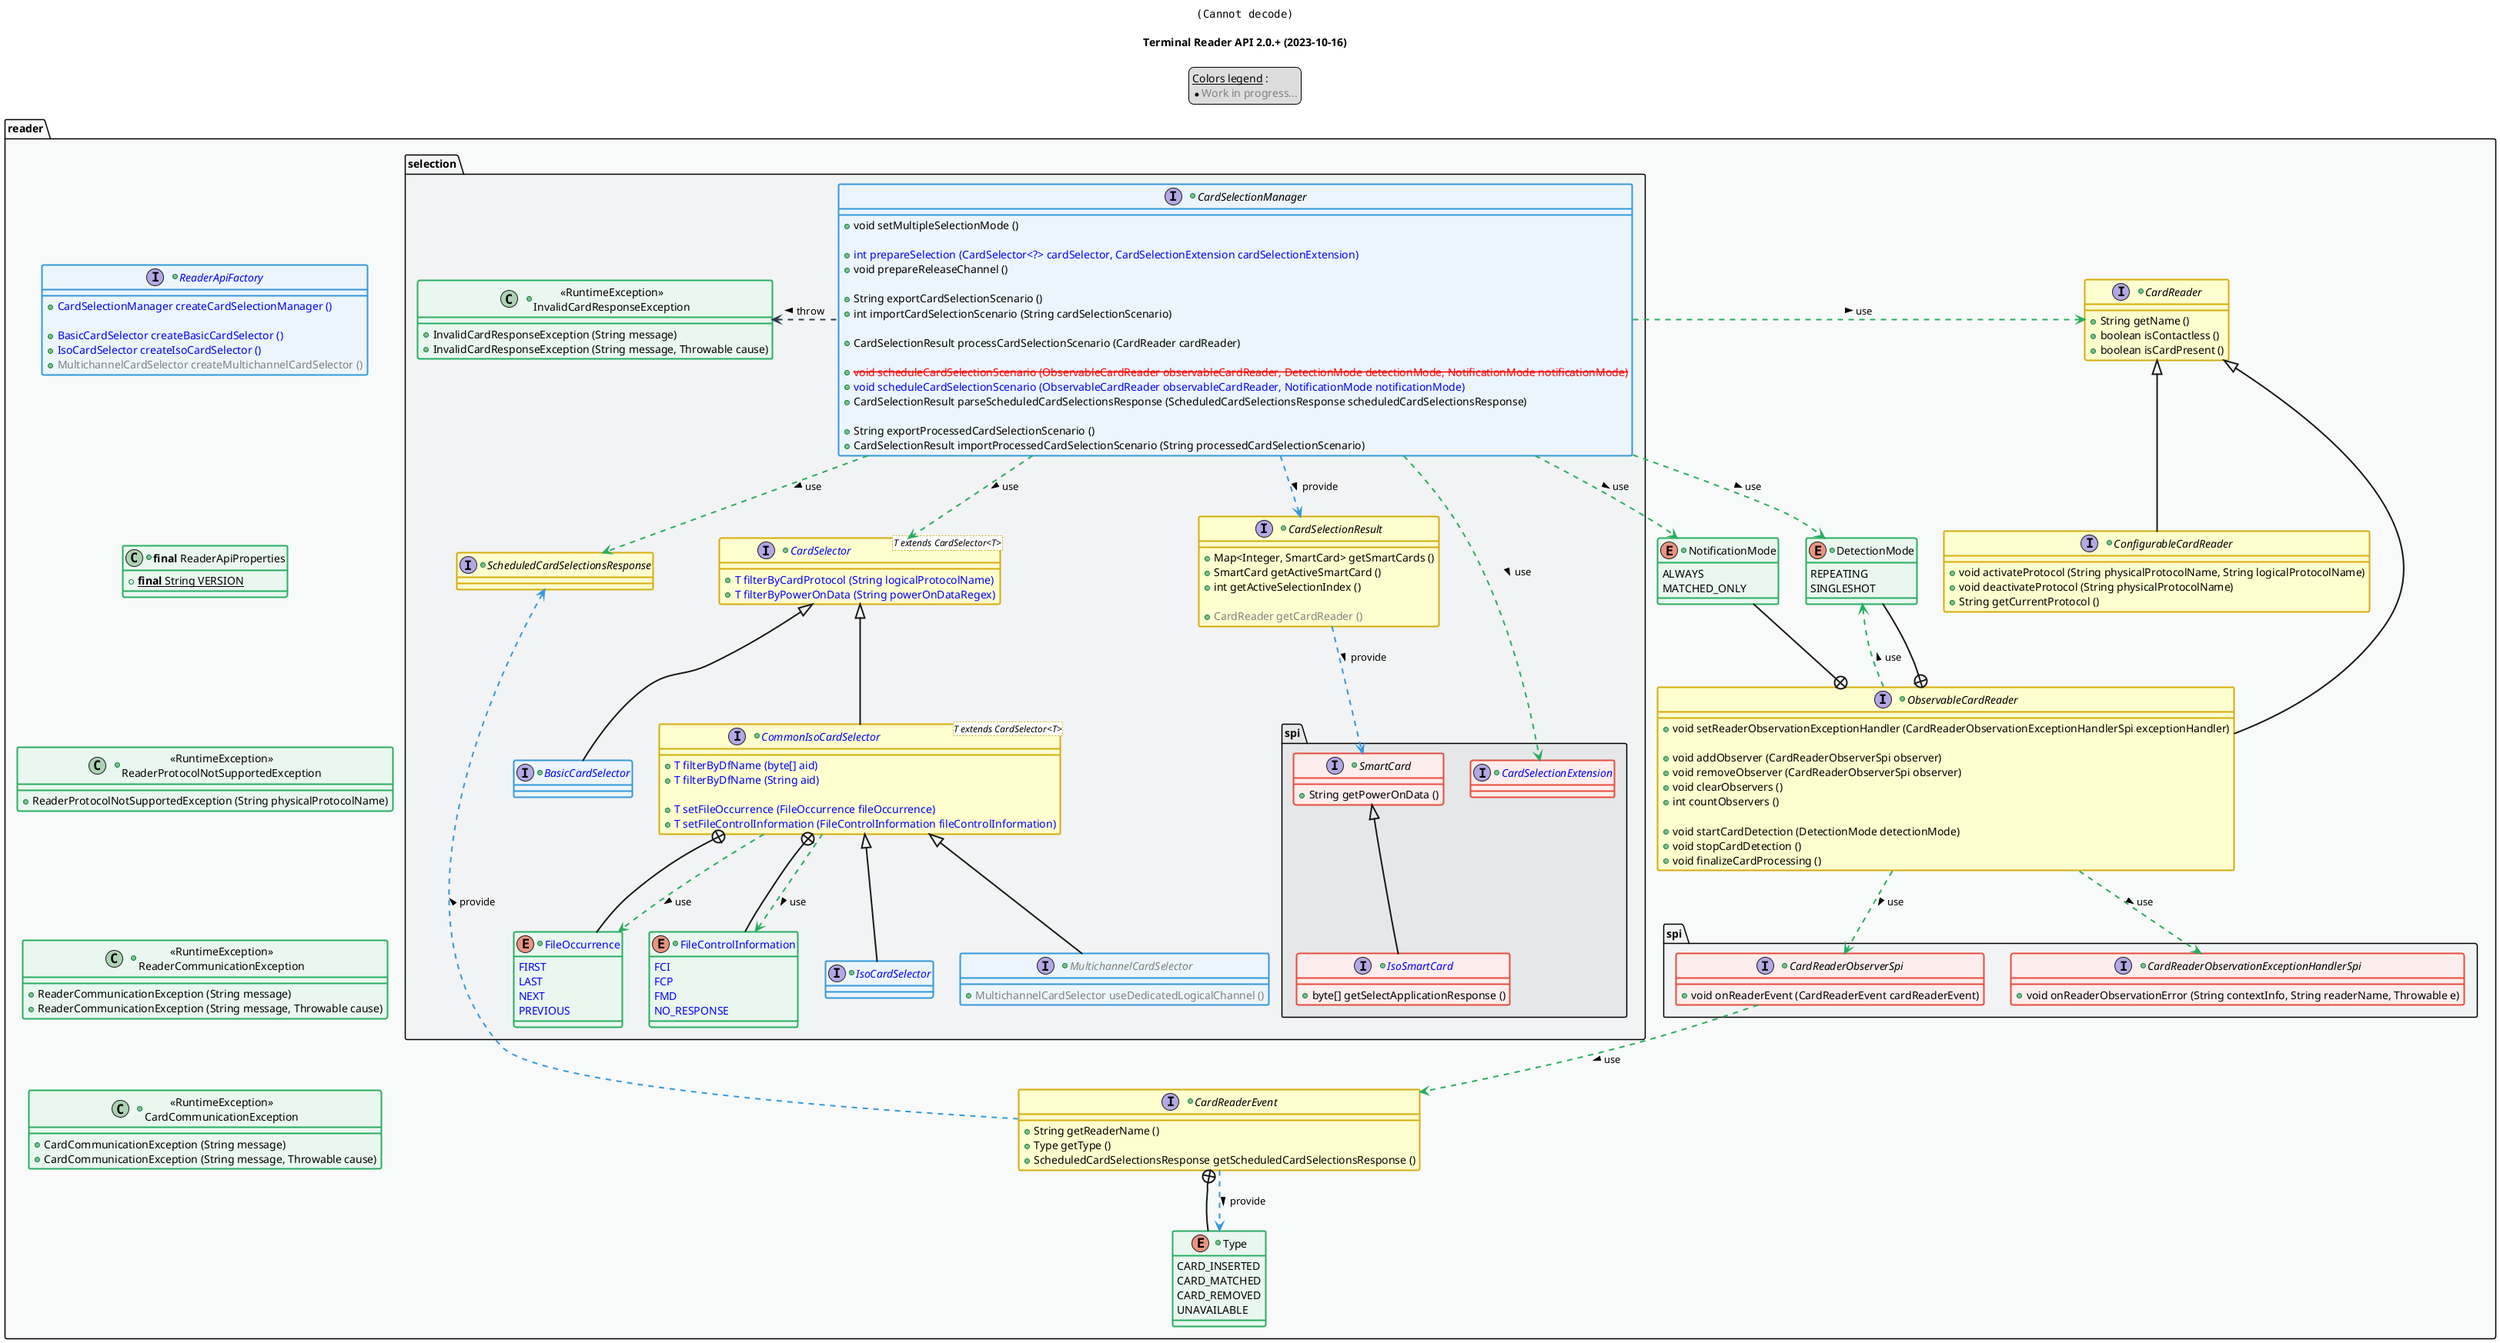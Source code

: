 @startuml
title
    <img:../assets/logo.svg{scale=0.2}>

    Terminal Reader API 2.0.+ (2023-10-16)
end title

' == THEME ==

'Couleurs issues de : https://htmlcolorcodes.com/fr/tableau-de-couleur/tableau-de-couleur-design-plat/
!define C_GREY1 F8F9F9
!define C_GREY2 F2F3F4
!define C_GREY3 E5E7E9
!define C_GREY4 D7DBDD
!define C_GREY5 CACFD2
!define C_GREY6 BDC3C7
!define C_LINK 3498DB
!define C_USE 27AE60
!define C_THROW 2C3E50

' -- Styles that don't work with new version of plantuml --
skinparam stereotypeABorderColor #A9DCDF
skinparam stereotypeIBorderColor #B4A7E5
skinparam stereotypeCBorderColor #ADD1B2
skinparam stereotypeEBorderColor #EB93DF
' -- END --

skinparam ClassBorderThickness 2
skinparam ArrowThickness 2

' Yellow
skinparam ClassBackgroundColor #FEFECE
skinparam ClassBorderColor #D4AC0D
' Red
skinparam ClassBackgroundColor<<red>> #FDEDEC
skinparam ClassBorderColor<<red>> #E74C3C
hide <<red>> stereotype
' Purple
skinparam ClassBackgroundColor<<purple>> #F4ECF7
skinparam ClassBorderColor<<purple>> #8E44AD
hide <<purple>> stereotype
' blue
skinparam ClassBackgroundColor<<blue>> #EBF5FB
skinparam ClassBorderColor<<blue>> #3498DB
hide <<blue>> stereotype
' Green
skinparam ClassBackgroundColor<<green>> #E9F7EF
skinparam ClassBorderColor<<green>> #27AE60
hide <<green>> stereotype
' Grey
skinparam ClassBackgroundColor<<grey>> #EAECEE
skinparam ClassBorderColor<<grey>> #2C3E50
hide <<grey>> stereotype

' == CONTENT ==

legend top
    __Colors legend__ :
    * <color:grey>Work in progress...
end legend

package "reader" as reader {

+class "**final** ReaderApiProperties" as ApiProperties <<green>> {
    +{static} **final** String VERSION
}
+interface "<color:blue>ReaderApiFactory" as ReaderApiFactory <<blue>> {
    +<color:blue>CardSelectionManager createCardSelectionManager ()

    +<color:blue>BasicCardSelector createBasicCardSelector ()
    +<color:blue>IsoCardSelector createIsoCardSelector ()
    +<color:grey>MultichannelCardSelector createMultichannelCardSelector ()
}

' SERVICE
+interface CardReader {
    +String getName ()
    +boolean isContactless ()
    +boolean isCardPresent ()
}
+interface ObservableCardReader extends CardReader {
    +void setReaderObservationExceptionHandler (CardReaderObservationExceptionHandlerSpi exceptionHandler)

    +void addObserver (CardReaderObserverSpi observer)
    +void removeObserver (CardReaderObserverSpi observer)
    +void clearObservers ()
    +int countObservers ()

    +void startCardDetection (DetectionMode detectionMode)
    +void stopCardDetection ()
    +void finalizeCardProcessing ()
}
+interface ConfigurableCardReader extends CardReader {
    +void activateProtocol (String physicalProtocolName, String logicalProtocolName)
    +void deactivateProtocol (String physicalProtocolName)
    +String getCurrentProtocol ()
}
+enum DetectionMode <<green>> {
    REPEATING
    SINGLESHOT
}
+enum NotificationMode <<green>> {
    ALWAYS
    MATCHED_ONLY
}
+interface CardReaderEvent {
    +String getReaderName ()
    +Type getType ()
    +ScheduledCardSelectionsResponse getScheduledCardSelectionsResponse ()
}
+enum "Type" as CardReaderEventType <<green>> {
    CARD_INSERTED
    CARD_MATCHED
    CARD_REMOVED
    UNAVAILABLE
}
' SPI
package "spi" as readerSpi {
    +interface CardReaderObserverSpi <<red>> {
        +void onReaderEvent (CardReaderEvent cardReaderEvent)
    }
    +interface CardReaderObservationExceptionHandlerSpi <<red>> {
        +void onReaderObservationError (String contextInfo, String readerName, Throwable e)
    }
}

' SELECTION
package "selection" as selectionApi {
    ' Selection
    +interface CardSelectionManager <<blue>> {
        +void setMultipleSelectionMode ()

        +<color:blue>int prepareSelection (CardSelector<?> cardSelector, CardSelectionExtension cardSelectionExtension)
        +void prepareReleaseChannel ()

        +String exportCardSelectionScenario ()
        +int importCardSelectionScenario (String cardSelectionScenario)

        +CardSelectionResult processCardSelectionScenario (CardReader cardReader)

        +<color:red><s>void scheduleCardSelectionScenario (ObservableCardReader observableCardReader, DetectionMode detectionMode, NotificationMode notificationMode)
        +<color:blue>void scheduleCardSelectionScenario (ObservableCardReader observableCardReader, NotificationMode notificationMode)
        +CardSelectionResult parseScheduledCardSelectionsResponse (ScheduledCardSelectionsResponse scheduledCardSelectionsResponse)

        +String exportProcessedCardSelectionScenario ()
        +CardSelectionResult importProcessedCardSelectionScenario (String processedCardSelectionScenario)
    }
    +interface "<color:blue>CardSelector<T extends CardSelector<T>>" as CardSelector {
        +<color:blue>T filterByCardProtocol (String logicalProtocolName)
        +<color:blue>T filterByPowerOnData (String powerOnDataRegex)
    }
    +interface "<color:blue>BasicCardSelector" as BasicCardSelector <<blue>> extends CardSelector {
    }
    +interface "<color:blue>CommonIsoCardSelector<T extends CardSelector<T>>" as CommonIsoCardSelector extends CardSelector {
        +<color:blue>T filterByDfName (byte[] aid)
        +<color:blue>T filterByDfName (String aid)

        +<color:blue>T setFileOccurrence (FileOccurrence fileOccurrence)
        +<color:blue>T setFileControlInformation (FileControlInformation fileControlInformation)
    }
    +enum "<color:blue>FileOccurrence" as FileOccurrence <<green>> {
        <color:blue>FIRST
        <color:blue>LAST
        <color:blue>NEXT
        <color:blue>PREVIOUS
    }
    +enum "<color:blue>FileControlInformation" as FileControlInformation <<green>> {
        <color:blue>FCI
        <color:blue>FCP
        <color:blue>FMD
        <color:blue>NO_RESPONSE
    }
    +interface "<color:blue>IsoCardSelector" as IsoCardSelector <<blue>> extends CommonIsoCardSelector {
    }
    +interface "<color:grey>MultichannelCardSelector" as MultichannelCardSelector <<blue>> extends CommonIsoCardSelector {
        +<color:grey>MultichannelCardSelector useDedicatedLogicalChannel ()
    }

    ' Card Extension SPI
    package "spi" as selectionSpi {
        +interface "<color:blue>CardSelectionExtension" as CardSelectionExtension <<red>> {
        }
        +interface "SmartCard" as SmartCard <<red>> {
            +String getPowerOnData ()
        }
        +interface "<color:blue>IsoSmartCard" as IsoSmartCard <<red>> extends SmartCard {
            +byte[] getSelectApplicationResponse ()
        }
    }
    +interface CardSelectionResult {
        +Map<Integer, SmartCard> getSmartCards ()
        +SmartCard getActiveSmartCard ()
        +int getActiveSelectionIndex ()

        +<color:grey>CardReader getCardReader ()
    }
    +interface ScheduledCardSelectionsResponse {
    }

    +class "<<RuntimeException>>\nInvalidCardResponseException" as InvalidCardResponseException <<green>> {
        +InvalidCardResponseException (String message)
        +InvalidCardResponseException (String message, Throwable cause)
    }
}
' EXCEPTIONS
+class "<<RuntimeException>>\nReaderCommunicationException" as ReaderCommunicationException <<green>> {
    +ReaderCommunicationException (String message)
    +ReaderCommunicationException (String message, Throwable cause)
}
+class "<<RuntimeException>>\nReaderProtocolNotSupportedException" as ReaderProtocolNotSupportedException <<green>> {
    +ReaderProtocolNotSupportedException (String physicalProtocolName)
}
+class "<<RuntimeException>>\nCardCommunicationException" as CardCommunicationException <<green>> {
    +CardCommunicationException (String message)
    +CardCommunicationException (String message, Throwable cause)
}

}

' Associations

ObservableCardReader +-up- NotificationMode
ObservableCardReader +-up- DetectionMode
ObservableCardReader .up.> DetectionMode #C_USE : use >
ObservableCardReader ..> CardReaderObservationExceptionHandlerSpi #C_USE : use >

CardReaderEvent +-- CardReaderEventType
CardReaderEvent ..> CardReaderEventType #C_LINK : provide >
CardReaderEvent .up.> ScheduledCardSelectionsResponse #C_LINK : provide >

CardSelectionResult ..> SmartCard #C_LINK : provide >

CommonIsoCardSelector +-- FileOccurrence
CommonIsoCardSelector ..> FileOccurrence #C_USE : use >
CommonIsoCardSelector +-- FileControlInformation
CommonIsoCardSelector ..> FileControlInformation #C_USE : use >

CardSelectionManager ..> CardSelector #C_USE : use >
CardSelectionManager ..> CardSelectionExtension #C_USE : use >
CardSelectionManager ..> ScheduledCardSelectionsResponse #C_USE : use >
CardSelectionManager ..> CardSelectionResult #C_LINK : provide >
CardSelectionManager .right.> CardReader #C_USE : use >
CardSelectionManager ..> NotificationMode #C_USE : use >
CardSelectionManager ..> DetectionMode #C_USE : use >
CardSelectionManager .left.> InvalidCardResponseException #C_THROW : throw >

ObservableCardReader ..> CardReaderObserverSpi #C_USE : use >

CardReaderObserverSpi ..> CardReaderEvent #C_USE : use >

' == LAYOUT ==

ReaderApiFactory -[hidden]- ApiProperties
ApiProperties -[hidden]- ReaderProtocolNotSupportedException
ReaderProtocolNotSupportedException -[hidden]- ReaderCommunicationException
ReaderCommunicationException -[hidden]- CardCommunicationException

' == STYLE ==

package reader #C_GREY1 {}
package reader.readerSpi #C_GREY2 {}
package reader.selectionApi #C_GREY2 {}
package reader.selectionApi.selectionSpi #C_GREY3 {}

@enduml